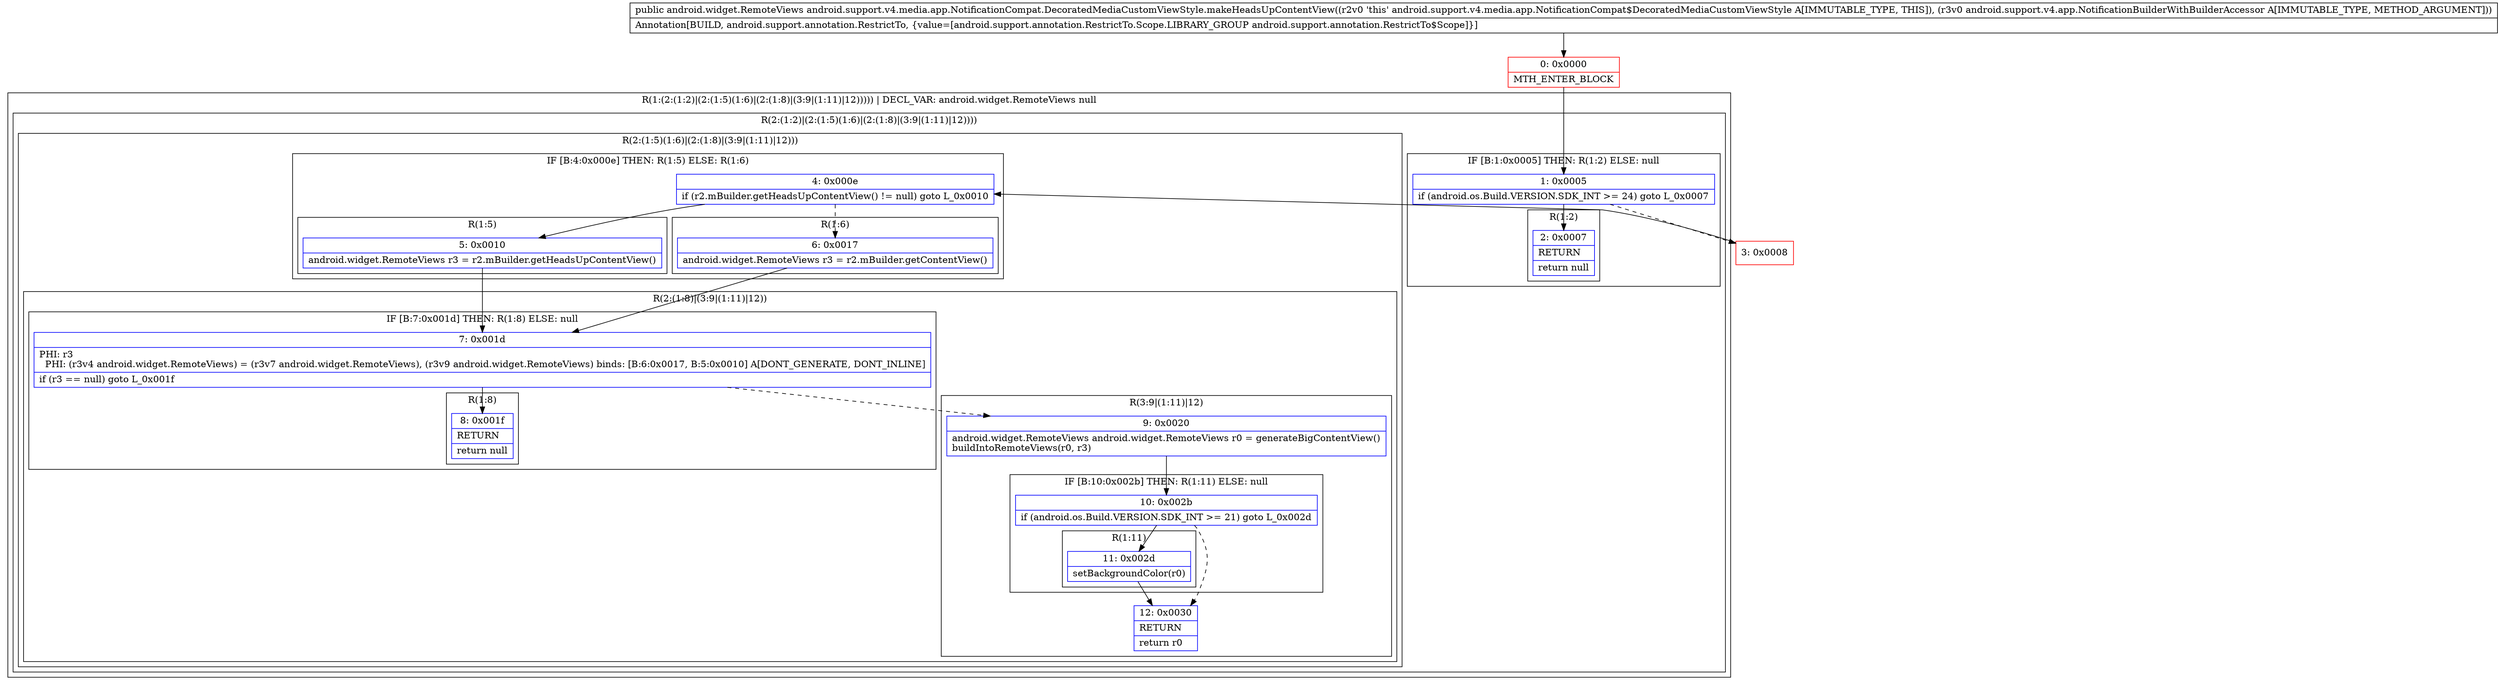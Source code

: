 digraph "CFG forandroid.support.v4.media.app.NotificationCompat.DecoratedMediaCustomViewStyle.makeHeadsUpContentView(Landroid\/support\/v4\/app\/NotificationBuilderWithBuilderAccessor;)Landroid\/widget\/RemoteViews;" {
subgraph cluster_Region_1362259262 {
label = "R(1:(2:(1:2)|(2:(1:5)(1:6)|(2:(1:8)|(3:9|(1:11)|12))))) | DECL_VAR: android.widget.RemoteViews null\l";
node [shape=record,color=blue];
subgraph cluster_Region_1358763904 {
label = "R(2:(1:2)|(2:(1:5)(1:6)|(2:(1:8)|(3:9|(1:11)|12))))";
node [shape=record,color=blue];
subgraph cluster_IfRegion_2123247939 {
label = "IF [B:1:0x0005] THEN: R(1:2) ELSE: null";
node [shape=record,color=blue];
Node_1 [shape=record,label="{1\:\ 0x0005|if (android.os.Build.VERSION.SDK_INT \>= 24) goto L_0x0007\l}"];
subgraph cluster_Region_1519001975 {
label = "R(1:2)";
node [shape=record,color=blue];
Node_2 [shape=record,label="{2\:\ 0x0007|RETURN\l|return null\l}"];
}
}
subgraph cluster_Region_403958917 {
label = "R(2:(1:5)(1:6)|(2:(1:8)|(3:9|(1:11)|12)))";
node [shape=record,color=blue];
subgraph cluster_IfRegion_552249616 {
label = "IF [B:4:0x000e] THEN: R(1:5) ELSE: R(1:6)";
node [shape=record,color=blue];
Node_4 [shape=record,label="{4\:\ 0x000e|if (r2.mBuilder.getHeadsUpContentView() != null) goto L_0x0010\l}"];
subgraph cluster_Region_835372852 {
label = "R(1:5)";
node [shape=record,color=blue];
Node_5 [shape=record,label="{5\:\ 0x0010|android.widget.RemoteViews r3 = r2.mBuilder.getHeadsUpContentView()\l}"];
}
subgraph cluster_Region_1814922767 {
label = "R(1:6)";
node [shape=record,color=blue];
Node_6 [shape=record,label="{6\:\ 0x0017|android.widget.RemoteViews r3 = r2.mBuilder.getContentView()\l}"];
}
}
subgraph cluster_Region_803307623 {
label = "R(2:(1:8)|(3:9|(1:11)|12))";
node [shape=record,color=blue];
subgraph cluster_IfRegion_611032437 {
label = "IF [B:7:0x001d] THEN: R(1:8) ELSE: null";
node [shape=record,color=blue];
Node_7 [shape=record,label="{7\:\ 0x001d|PHI: r3 \l  PHI: (r3v4 android.widget.RemoteViews) = (r3v7 android.widget.RemoteViews), (r3v9 android.widget.RemoteViews) binds: [B:6:0x0017, B:5:0x0010] A[DONT_GENERATE, DONT_INLINE]\l|if (r3 == null) goto L_0x001f\l}"];
subgraph cluster_Region_588982969 {
label = "R(1:8)";
node [shape=record,color=blue];
Node_8 [shape=record,label="{8\:\ 0x001f|RETURN\l|return null\l}"];
}
}
subgraph cluster_Region_293889368 {
label = "R(3:9|(1:11)|12)";
node [shape=record,color=blue];
Node_9 [shape=record,label="{9\:\ 0x0020|android.widget.RemoteViews android.widget.RemoteViews r0 = generateBigContentView()\lbuildIntoRemoteViews(r0, r3)\l}"];
subgraph cluster_IfRegion_1456252387 {
label = "IF [B:10:0x002b] THEN: R(1:11) ELSE: null";
node [shape=record,color=blue];
Node_10 [shape=record,label="{10\:\ 0x002b|if (android.os.Build.VERSION.SDK_INT \>= 21) goto L_0x002d\l}"];
subgraph cluster_Region_290987202 {
label = "R(1:11)";
node [shape=record,color=blue];
Node_11 [shape=record,label="{11\:\ 0x002d|setBackgroundColor(r0)\l}"];
}
}
Node_12 [shape=record,label="{12\:\ 0x0030|RETURN\l|return r0\l}"];
}
}
}
}
}
Node_0 [shape=record,color=red,label="{0\:\ 0x0000|MTH_ENTER_BLOCK\l}"];
Node_3 [shape=record,color=red,label="{3\:\ 0x0008}"];
MethodNode[shape=record,label="{public android.widget.RemoteViews android.support.v4.media.app.NotificationCompat.DecoratedMediaCustomViewStyle.makeHeadsUpContentView((r2v0 'this' android.support.v4.media.app.NotificationCompat$DecoratedMediaCustomViewStyle A[IMMUTABLE_TYPE, THIS]), (r3v0 android.support.v4.app.NotificationBuilderWithBuilderAccessor A[IMMUTABLE_TYPE, METHOD_ARGUMENT]))  | Annotation[BUILD, android.support.annotation.RestrictTo, \{value=[android.support.annotation.RestrictTo.Scope.LIBRARY_GROUP android.support.annotation.RestrictTo$Scope]\}]\l}"];
MethodNode -> Node_0;
Node_1 -> Node_2;
Node_1 -> Node_3[style=dashed];
Node_4 -> Node_5;
Node_4 -> Node_6[style=dashed];
Node_5 -> Node_7;
Node_6 -> Node_7;
Node_7 -> Node_8;
Node_7 -> Node_9[style=dashed];
Node_9 -> Node_10;
Node_10 -> Node_11;
Node_10 -> Node_12[style=dashed];
Node_11 -> Node_12;
Node_0 -> Node_1;
Node_3 -> Node_4;
}

